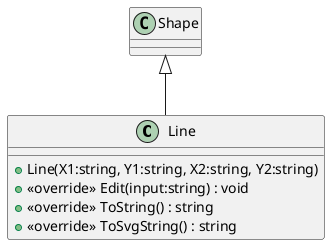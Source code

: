 @startuml
class Line {
    + Line(X1:string, Y1:string, X2:string, Y2:string)
    + <<override>> Edit(input:string) : void
    + <<override>> ToString() : string
    + <<override>> ToSvgString() : string
}
Shape <|-- Line
@enduml
